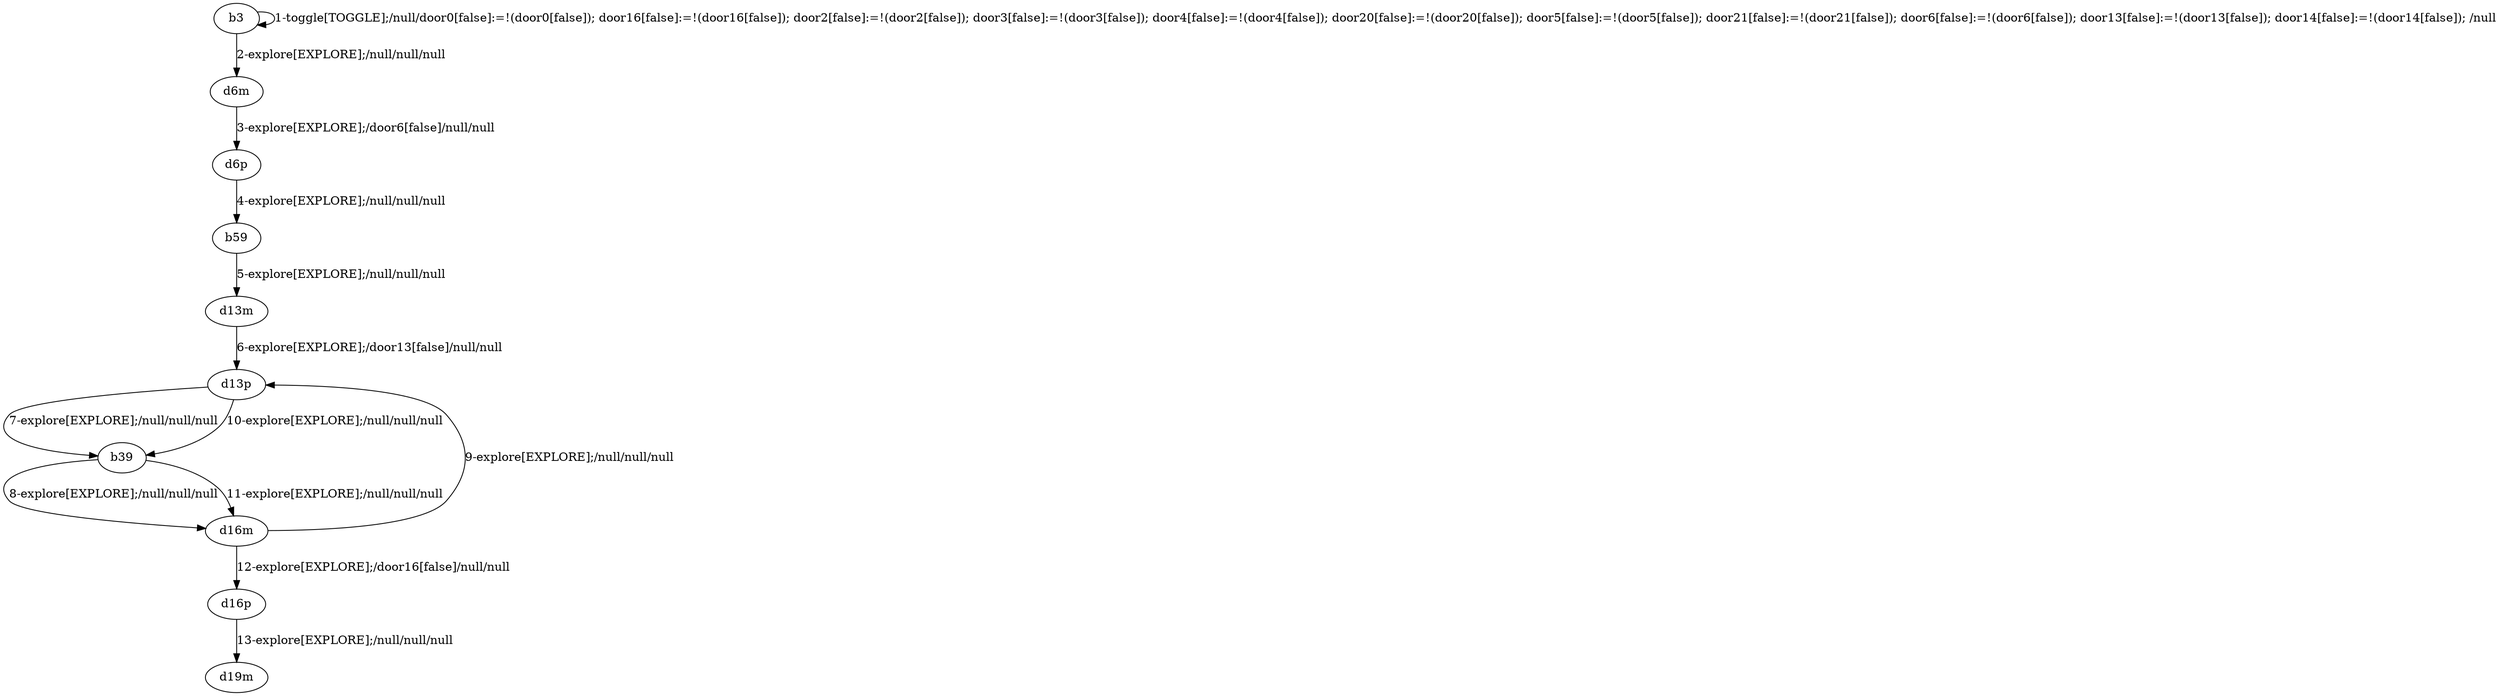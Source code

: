 # Total number of goals covered by this test: 1
# d16m --> d13p

digraph g {
"b3" -> "b3" [label = "1-toggle[TOGGLE];/null/door0[false]:=!(door0[false]); door16[false]:=!(door16[false]); door2[false]:=!(door2[false]); door3[false]:=!(door3[false]); door4[false]:=!(door4[false]); door20[false]:=!(door20[false]); door5[false]:=!(door5[false]); door21[false]:=!(door21[false]); door6[false]:=!(door6[false]); door13[false]:=!(door13[false]); door14[false]:=!(door14[false]); /null"];
"b3" -> "d6m" [label = "2-explore[EXPLORE];/null/null/null"];
"d6m" -> "d6p" [label = "3-explore[EXPLORE];/door6[false]/null/null"];
"d6p" -> "b59" [label = "4-explore[EXPLORE];/null/null/null"];
"b59" -> "d13m" [label = "5-explore[EXPLORE];/null/null/null"];
"d13m" -> "d13p" [label = "6-explore[EXPLORE];/door13[false]/null/null"];
"d13p" -> "b39" [label = "7-explore[EXPLORE];/null/null/null"];
"b39" -> "d16m" [label = "8-explore[EXPLORE];/null/null/null"];
"d16m" -> "d13p" [label = "9-explore[EXPLORE];/null/null/null"];
"d13p" -> "b39" [label = "10-explore[EXPLORE];/null/null/null"];
"b39" -> "d16m" [label = "11-explore[EXPLORE];/null/null/null"];
"d16m" -> "d16p" [label = "12-explore[EXPLORE];/door16[false]/null/null"];
"d16p" -> "d19m" [label = "13-explore[EXPLORE];/null/null/null"];
}